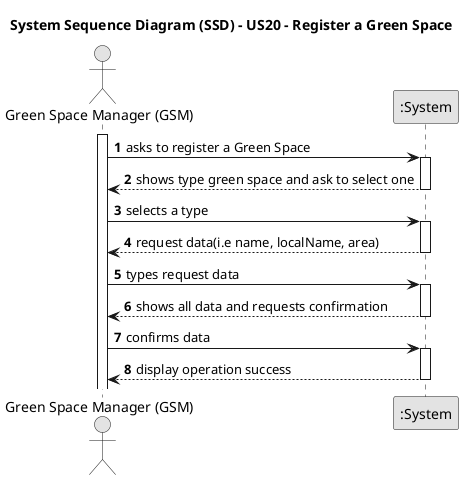 @startuml
skinparam monochrome true
skinparam packageStyle rectangle
skinparam shadowing false

title System Sequence Diagram (SSD) - US20 - Register a Green Space

autonumber

actor "Green Space Manager (GSM)" as GSM
participant ":System" as System

activate GSM

    GSM -> System : asks to register a Green Space
    activate System

        System --> GSM : shows type green space and ask to select one
    deactivate System

    GSM->System: selects a type
    activate System

        System --> GSM : request data(i.e name, localName, area)

    deactivate System


    GSM -> System : types request data
    activate System

        System --> GSM : shows all data and requests confirmation
    deactivate System

    GSM -> System : confirms data
    activate System

    System --> GSM : display operation success
    deactivate System

@enduml
